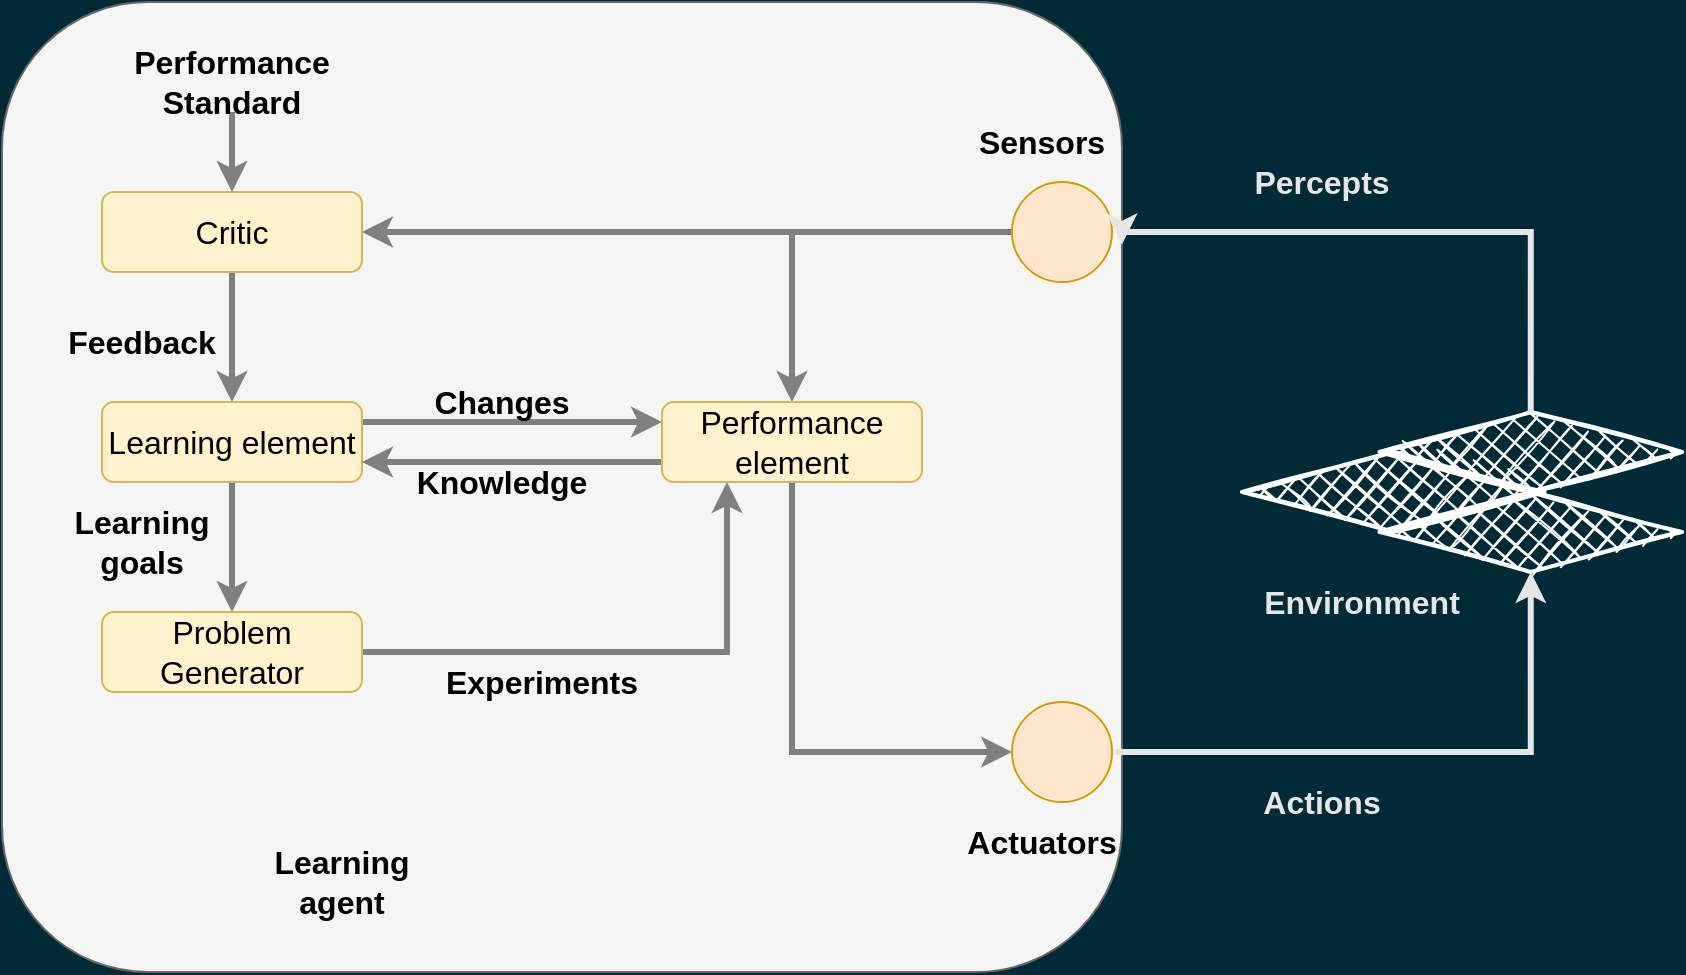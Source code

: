 <mxfile version="20.3.0" type="device"><diagram id="nfDhgmSr-Vf-iC9WDgac" name="Page-1"><mxGraphModel dx="1511" dy="715" grid="1" gridSize="10" guides="1" tooltips="1" connect="1" arrows="1" fold="1" page="0" pageScale="1" pageWidth="1200" pageHeight="1600" background="#002B36" math="0" shadow="0"><root><mxCell id="0"/><mxCell id="1" parent="0"/><mxCell id="N-tSux8G0TpiGFW01LPr-27" value="" style="rounded=1;whiteSpace=wrap;html=1;fontSize=16;fontColor=#333333;fillColor=#f5f5f5;strokeColor=#666666;" parent="1" vertex="1"><mxGeometry x="-760" y="415" width="560" height="485" as="geometry"/></mxCell><mxCell id="ODGehI4zW8Y0QkxPAE-k-12" style="edgeStyle=orthogonalEdgeStyle;rounded=0;orthogonalLoop=1;jettySize=auto;html=1;exitX=0.5;exitY=1;exitDx=0;exitDy=0;entryX=0.5;entryY=0;entryDx=0;entryDy=0;strokeColor=#808080;strokeWidth=3;fontSize=16;fontColor=#000000;" edge="1" parent="1" source="N-tSux8G0TpiGFW01LPr-33" target="ODGehI4zW8Y0QkxPAE-k-2"><mxGeometry relative="1" as="geometry"/></mxCell><mxCell id="ODGehI4zW8Y0QkxPAE-k-17" style="edgeStyle=orthogonalEdgeStyle;rounded=0;orthogonalLoop=1;jettySize=auto;html=1;exitX=1;exitY=0.25;exitDx=0;exitDy=0;entryX=0;entryY=0.25;entryDx=0;entryDy=0;strokeColor=#808080;strokeWidth=3;fontSize=16;fontColor=#000000;" edge="1" parent="1" source="N-tSux8G0TpiGFW01LPr-33" target="ODGehI4zW8Y0QkxPAE-k-4"><mxGeometry relative="1" as="geometry"/></mxCell><mxCell id="N-tSux8G0TpiGFW01LPr-33" value="&lt;span style=&quot;font-size: 16px;&quot;&gt;Learning element&lt;/span&gt;" style="rounded=1;whiteSpace=wrap;html=1;fillColor=#fff2cc;strokeColor=#d6b656;" parent="1" vertex="1"><mxGeometry x="-710" y="615" width="130" height="40" as="geometry"/></mxCell><mxCell id="or0y2Tztfg0Vn3SPiq2y-1" value="" style="group;fontColor=#FFFFFF;strokeColor=none;" parent="1" vertex="1" connectable="0"><mxGeometry x="-140" y="620" width="220" height="110" as="geometry"/></mxCell><mxCell id="or0y2Tztfg0Vn3SPiq2y-2" value="" style="rhombus;whiteSpace=wrap;html=1;strokeWidth=2;fillWeight=-1;hachureGap=8;fillStyle=cross-hatch;sketch=1;fontColor=#FFFFFF;strokeColor=#FFFFFF;" parent="or0y2Tztfg0Vn3SPiq2y-1" vertex="1"><mxGeometry x="68.75" width="151.25" height="40" as="geometry"/></mxCell><mxCell id="or0y2Tztfg0Vn3SPiq2y-3" value="" style="rhombus;whiteSpace=wrap;html=1;strokeWidth=2;fillWeight=-1;hachureGap=8;fillStyle=cross-hatch;sketch=1;fontColor=#FFFFFF;strokeColor=#FFFFFF;" parent="or0y2Tztfg0Vn3SPiq2y-1" vertex="1"><mxGeometry y="20" width="151.25" height="40" as="geometry"/></mxCell><mxCell id="or0y2Tztfg0Vn3SPiq2y-4" value="" style="rhombus;whiteSpace=wrap;html=1;strokeWidth=2;fillWeight=-1;hachureGap=8;fillStyle=cross-hatch;sketch=1;fontColor=#FFFFFF;strokeColor=#FFFFFF;" parent="or0y2Tztfg0Vn3SPiq2y-1" vertex="1"><mxGeometry x="68.75" y="40" width="151.25" height="40" as="geometry"/></mxCell><mxCell id="or0y2Tztfg0Vn3SPiq2y-7" value="&lt;b&gt;Environment&lt;/b&gt;" style="text;html=1;strokeColor=none;fillColor=none;align=center;verticalAlign=middle;whiteSpace=wrap;rounded=0;fontSize=16;fontColor=#E6E6E6;" parent="or0y2Tztfg0Vn3SPiq2y-1" vertex="1"><mxGeometry x="30" y="80" width="60" height="30" as="geometry"/></mxCell><mxCell id="or0y2Tztfg0Vn3SPiq2y-10" style="edgeStyle=orthogonalEdgeStyle;rounded=0;orthogonalLoop=1;jettySize=auto;html=1;exitX=0;exitY=0.5;exitDx=0;exitDy=0;entryX=1;entryY=0.5;entryDx=0;entryDy=0;strokeColor=#808080;strokeWidth=3;fontSize=16;fontColor=#E6E6E6;" parent="1" source="or0y2Tztfg0Vn3SPiq2y-8" target="ODGehI4zW8Y0QkxPAE-k-1" edge="1"><mxGeometry relative="1" as="geometry"><mxPoint x="-290" y="530" as="targetPoint"/></mxGeometry></mxCell><mxCell id="ODGehI4zW8Y0QkxPAE-k-5" style="edgeStyle=orthogonalEdgeStyle;rounded=0;orthogonalLoop=1;jettySize=auto;html=1;entryX=0.5;entryY=0;entryDx=0;entryDy=0;strokeColor=#808080;strokeWidth=3;fontSize=16;fontColor=#E6E6E6;" edge="1" parent="1" source="or0y2Tztfg0Vn3SPiq2y-8" target="ODGehI4zW8Y0QkxPAE-k-4"><mxGeometry relative="1" as="geometry"/></mxCell><mxCell id="or0y2Tztfg0Vn3SPiq2y-8" value="" style="ellipse;whiteSpace=wrap;html=1;aspect=fixed;fontSize=16;fillColor=#ffe6cc;strokeColor=#d79b00;" parent="1" vertex="1"><mxGeometry x="-255" y="505" width="50" height="50" as="geometry"/></mxCell><mxCell id="or0y2Tztfg0Vn3SPiq2y-14" style="edgeStyle=orthogonalEdgeStyle;rounded=0;orthogonalLoop=1;jettySize=auto;html=1;exitX=1;exitY=0.5;exitDx=0;exitDy=0;entryX=0.5;entryY=1;entryDx=0;entryDy=0;strokeColor=#E6E6E6;strokeWidth=3;fontSize=16;fontColor=#000000;" parent="1" source="or0y2Tztfg0Vn3SPiq2y-9" target="or0y2Tztfg0Vn3SPiq2y-4" edge="1"><mxGeometry relative="1" as="geometry"/></mxCell><mxCell id="or0y2Tztfg0Vn3SPiq2y-9" value="" style="ellipse;whiteSpace=wrap;html=1;aspect=fixed;fontSize=16;fillColor=#ffe6cc;strokeColor=#d79b00;" parent="1" vertex="1"><mxGeometry x="-255" y="765" width="50" height="50" as="geometry"/></mxCell><mxCell id="or0y2Tztfg0Vn3SPiq2y-12" value="&lt;font color=&quot;#000000&quot;&gt;&lt;b&gt;Sensors&lt;/b&gt;&lt;/font&gt;" style="text;html=1;strokeColor=none;fillColor=none;align=center;verticalAlign=middle;whiteSpace=wrap;rounded=0;fontSize=16;fontColor=#E6E6E6;" parent="1" vertex="1"><mxGeometry x="-270" y="470" width="60" height="30" as="geometry"/></mxCell><mxCell id="or0y2Tztfg0Vn3SPiq2y-13" value="&lt;font color=&quot;#000000&quot;&gt;&lt;b&gt;Actuators&lt;/b&gt;&lt;/font&gt;" style="text;html=1;strokeColor=none;fillColor=none;align=center;verticalAlign=middle;whiteSpace=wrap;rounded=0;fontSize=16;fontColor=#E6E6E6;" parent="1" vertex="1"><mxGeometry x="-270" y="820" width="60" height="30" as="geometry"/></mxCell><mxCell id="or0y2Tztfg0Vn3SPiq2y-15" style="edgeStyle=orthogonalEdgeStyle;rounded=0;orthogonalLoop=1;jettySize=auto;html=1;exitX=0.5;exitY=0;exitDx=0;exitDy=0;entryX=1;entryY=0.25;entryDx=0;entryDy=0;strokeColor=#E6E6E6;strokeWidth=3;fontSize=16;fontColor=#000000;" parent="1" source="or0y2Tztfg0Vn3SPiq2y-2" target="N-tSux8G0TpiGFW01LPr-27" edge="1"><mxGeometry relative="1" as="geometry"><Array as="points"><mxPoint x="4" y="530"/></Array></mxGeometry></mxCell><mxCell id="or0y2Tztfg0Vn3SPiq2y-18" value="&lt;font color=&quot;#e6e6e6&quot;&gt;&lt;b&gt;Percepts&lt;/b&gt;&lt;/font&gt;" style="text;html=1;strokeColor=none;fillColor=none;align=center;verticalAlign=middle;whiteSpace=wrap;rounded=0;fontSize=16;fontColor=#000000;" parent="1" vertex="1"><mxGeometry x="-130" y="490" width="60" height="30" as="geometry"/></mxCell><mxCell id="or0y2Tztfg0Vn3SPiq2y-19" value="&lt;font color=&quot;#e6e6e6&quot;&gt;&lt;b&gt;Actions&lt;/b&gt;&lt;/font&gt;" style="text;html=1;strokeColor=none;fillColor=none;align=center;verticalAlign=middle;whiteSpace=wrap;rounded=0;fontSize=16;fontColor=#000000;" parent="1" vertex="1"><mxGeometry x="-130" y="800" width="60" height="30" as="geometry"/></mxCell><mxCell id="or0y2Tztfg0Vn3SPiq2y-23" value="&lt;font size=&quot;1&quot; color=&quot;#000000&quot;&gt;&lt;b style=&quot;font-size: 16px;&quot;&gt;Learning&lt;br&gt;agent&lt;br&gt;&lt;/b&gt;&lt;/font&gt;" style="text;html=1;strokeColor=none;fillColor=none;align=center;verticalAlign=middle;whiteSpace=wrap;rounded=0;fontSize=16;fontColor=#E6E6E6;" parent="1" vertex="1"><mxGeometry x="-650" y="840" width="120" height="30" as="geometry"/></mxCell><mxCell id="ODGehI4zW8Y0QkxPAE-k-10" style="edgeStyle=orthogonalEdgeStyle;rounded=0;orthogonalLoop=1;jettySize=auto;html=1;exitX=0.5;exitY=1;exitDx=0;exitDy=0;entryX=0.5;entryY=0;entryDx=0;entryDy=0;strokeColor=#808080;strokeWidth=3;fontSize=16;fontColor=#E6E6E6;" edge="1" parent="1" source="ODGehI4zW8Y0QkxPAE-k-1" target="N-tSux8G0TpiGFW01LPr-33"><mxGeometry relative="1" as="geometry"/></mxCell><mxCell id="ODGehI4zW8Y0QkxPAE-k-1" value="&lt;span style=&quot;font-size: 16px;&quot;&gt;Critic&lt;/span&gt;" style="rounded=1;whiteSpace=wrap;html=1;fillColor=#fff2cc;strokeColor=#d6b656;" vertex="1" parent="1"><mxGeometry x="-710" y="510" width="130" height="40" as="geometry"/></mxCell><mxCell id="ODGehI4zW8Y0QkxPAE-k-14" style="edgeStyle=orthogonalEdgeStyle;rounded=0;orthogonalLoop=1;jettySize=auto;html=1;exitX=1;exitY=0.5;exitDx=0;exitDy=0;entryX=0.25;entryY=1;entryDx=0;entryDy=0;strokeColor=#808080;strokeWidth=3;fontSize=16;fontColor=#000000;" edge="1" parent="1" source="ODGehI4zW8Y0QkxPAE-k-2" target="ODGehI4zW8Y0QkxPAE-k-4"><mxGeometry relative="1" as="geometry"/></mxCell><mxCell id="ODGehI4zW8Y0QkxPAE-k-2" value="&lt;span style=&quot;font-size: 16px;&quot;&gt;Problem Generator&lt;/span&gt;" style="rounded=1;whiteSpace=wrap;html=1;fillColor=#fff2cc;strokeColor=#d6b656;" vertex="1" parent="1"><mxGeometry x="-710" y="720" width="130" height="40" as="geometry"/></mxCell><mxCell id="ODGehI4zW8Y0QkxPAE-k-6" style="edgeStyle=orthogonalEdgeStyle;rounded=0;orthogonalLoop=1;jettySize=auto;html=1;exitX=0.5;exitY=1;exitDx=0;exitDy=0;entryX=0;entryY=0.5;entryDx=0;entryDy=0;strokeColor=#808080;strokeWidth=3;fontSize=16;fontColor=#E6E6E6;" edge="1" parent="1" source="ODGehI4zW8Y0QkxPAE-k-4" target="or0y2Tztfg0Vn3SPiq2y-9"><mxGeometry relative="1" as="geometry"/></mxCell><mxCell id="ODGehI4zW8Y0QkxPAE-k-16" style="edgeStyle=orthogonalEdgeStyle;rounded=0;orthogonalLoop=1;jettySize=auto;html=1;exitX=0;exitY=0.75;exitDx=0;exitDy=0;entryX=1;entryY=0.75;entryDx=0;entryDy=0;strokeColor=#808080;strokeWidth=3;fontSize=16;fontColor=#000000;" edge="1" parent="1" source="ODGehI4zW8Y0QkxPAE-k-4" target="N-tSux8G0TpiGFW01LPr-33"><mxGeometry relative="1" as="geometry"/></mxCell><mxCell id="ODGehI4zW8Y0QkxPAE-k-4" value="&lt;span style=&quot;font-size: 16px;&quot;&gt;Performance element&lt;/span&gt;" style="rounded=1;whiteSpace=wrap;html=1;fillColor=#fff2cc;strokeColor=#d6b656;" vertex="1" parent="1"><mxGeometry x="-430" y="615" width="130" height="40" as="geometry"/></mxCell><mxCell id="ODGehI4zW8Y0QkxPAE-k-9" style="edgeStyle=orthogonalEdgeStyle;rounded=0;orthogonalLoop=1;jettySize=auto;html=1;exitX=0.5;exitY=1;exitDx=0;exitDy=0;entryX=0.5;entryY=0;entryDx=0;entryDy=0;strokeColor=#808080;strokeWidth=3;fontSize=16;fontColor=#E6E6E6;" edge="1" parent="1" source="ODGehI4zW8Y0QkxPAE-k-8" target="ODGehI4zW8Y0QkxPAE-k-1"><mxGeometry relative="1" as="geometry"/></mxCell><mxCell id="ODGehI4zW8Y0QkxPAE-k-8" value="&lt;font color=&quot;#000000&quot;&gt;&lt;b&gt;Performance&lt;br&gt;Standard&lt;br&gt;&lt;/b&gt;&lt;/font&gt;" style="text;html=1;strokeColor=none;fillColor=none;align=center;verticalAlign=middle;whiteSpace=wrap;rounded=0;fontSize=16;fontColor=#E6E6E6;" vertex="1" parent="1"><mxGeometry x="-675" y="440" width="60" height="30" as="geometry"/></mxCell><mxCell id="ODGehI4zW8Y0QkxPAE-k-11" value="&lt;font color=&quot;#000000&quot;&gt;&lt;b&gt;Feedback&lt;/b&gt;&lt;/font&gt;" style="text;html=1;strokeColor=none;fillColor=none;align=center;verticalAlign=middle;whiteSpace=wrap;rounded=0;fontSize=16;fontColor=#E6E6E6;" vertex="1" parent="1"><mxGeometry x="-720" y="570" width="60" height="30" as="geometry"/></mxCell><mxCell id="ODGehI4zW8Y0QkxPAE-k-13" value="&lt;font color=&quot;#000000&quot;&gt;&lt;b&gt;Learning goals&lt;/b&gt;&lt;/font&gt;" style="text;html=1;strokeColor=none;fillColor=none;align=center;verticalAlign=middle;whiteSpace=wrap;rounded=0;fontSize=16;fontColor=#E6E6E6;" vertex="1" parent="1"><mxGeometry x="-720" y="670" width="60" height="30" as="geometry"/></mxCell><mxCell id="ODGehI4zW8Y0QkxPAE-k-15" value="&lt;font color=&quot;#000000&quot;&gt;&lt;b&gt;Experiments&lt;/b&gt;&lt;/font&gt;" style="text;html=1;strokeColor=none;fillColor=none;align=center;verticalAlign=middle;whiteSpace=wrap;rounded=0;fontSize=16;fontColor=#E6E6E6;" vertex="1" parent="1"><mxGeometry x="-520" y="740" width="60" height="30" as="geometry"/></mxCell><mxCell id="ODGehI4zW8Y0QkxPAE-k-18" value="&lt;font color=&quot;#000000&quot;&gt;&lt;b&gt;Changes&lt;/b&gt;&lt;/font&gt;" style="text;html=1;strokeColor=none;fillColor=none;align=center;verticalAlign=middle;whiteSpace=wrap;rounded=0;fontSize=16;fontColor=#E6E6E6;" vertex="1" parent="1"><mxGeometry x="-540" y="600" width="60" height="30" as="geometry"/></mxCell><mxCell id="ODGehI4zW8Y0QkxPAE-k-19" value="&lt;font color=&quot;#000000&quot;&gt;&lt;b&gt;Knowledge&lt;/b&gt;&lt;/font&gt;" style="text;html=1;strokeColor=none;fillColor=none;align=center;verticalAlign=middle;whiteSpace=wrap;rounded=0;fontSize=16;fontColor=#E6E6E6;" vertex="1" parent="1"><mxGeometry x="-540" y="640" width="60" height="30" as="geometry"/></mxCell></root></mxGraphModel></diagram></mxfile>